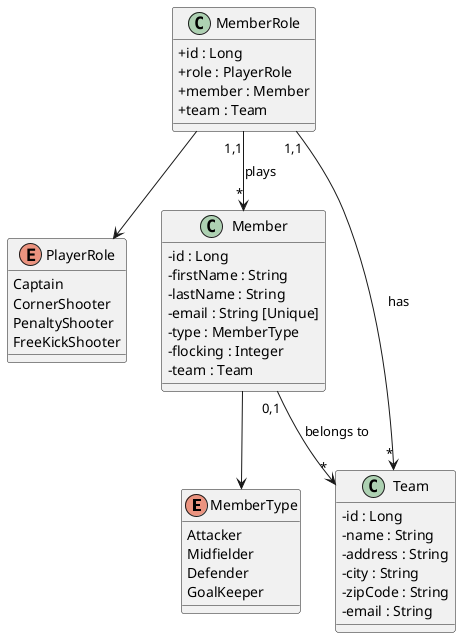 @startuml

skinparam classAttributeIconSize 0

enum MemberType {
     Attacker
     Midfielder
     Defender
     GoalKeeper
}

enum PlayerRole {
    Captain
    CornerShooter
    PenaltyShooter
    FreeKickShooter
}

class Member {
    - id : Long
    - firstName : String
    - lastName : String
    - email : String [Unique]
    - type : MemberType
    - flocking : Integer
    - team : Team
}

class MemberRole {
    + id : Long
    + role : PlayerRole
    + member : Member
    + team : Team
}

class Team {
    - id : Long
    - name : String
    - address : String
    - city : String
    - zipCode : String
    - email : String
}

Member --> MemberType
MemberRole --> PlayerRole

Member "0,1" --> "*" Team : "belongs to"

MemberRole "1,1" --> "*" Member : "plays"
MemberRole "1,1" --> "*" Team : "has"
@enduml
